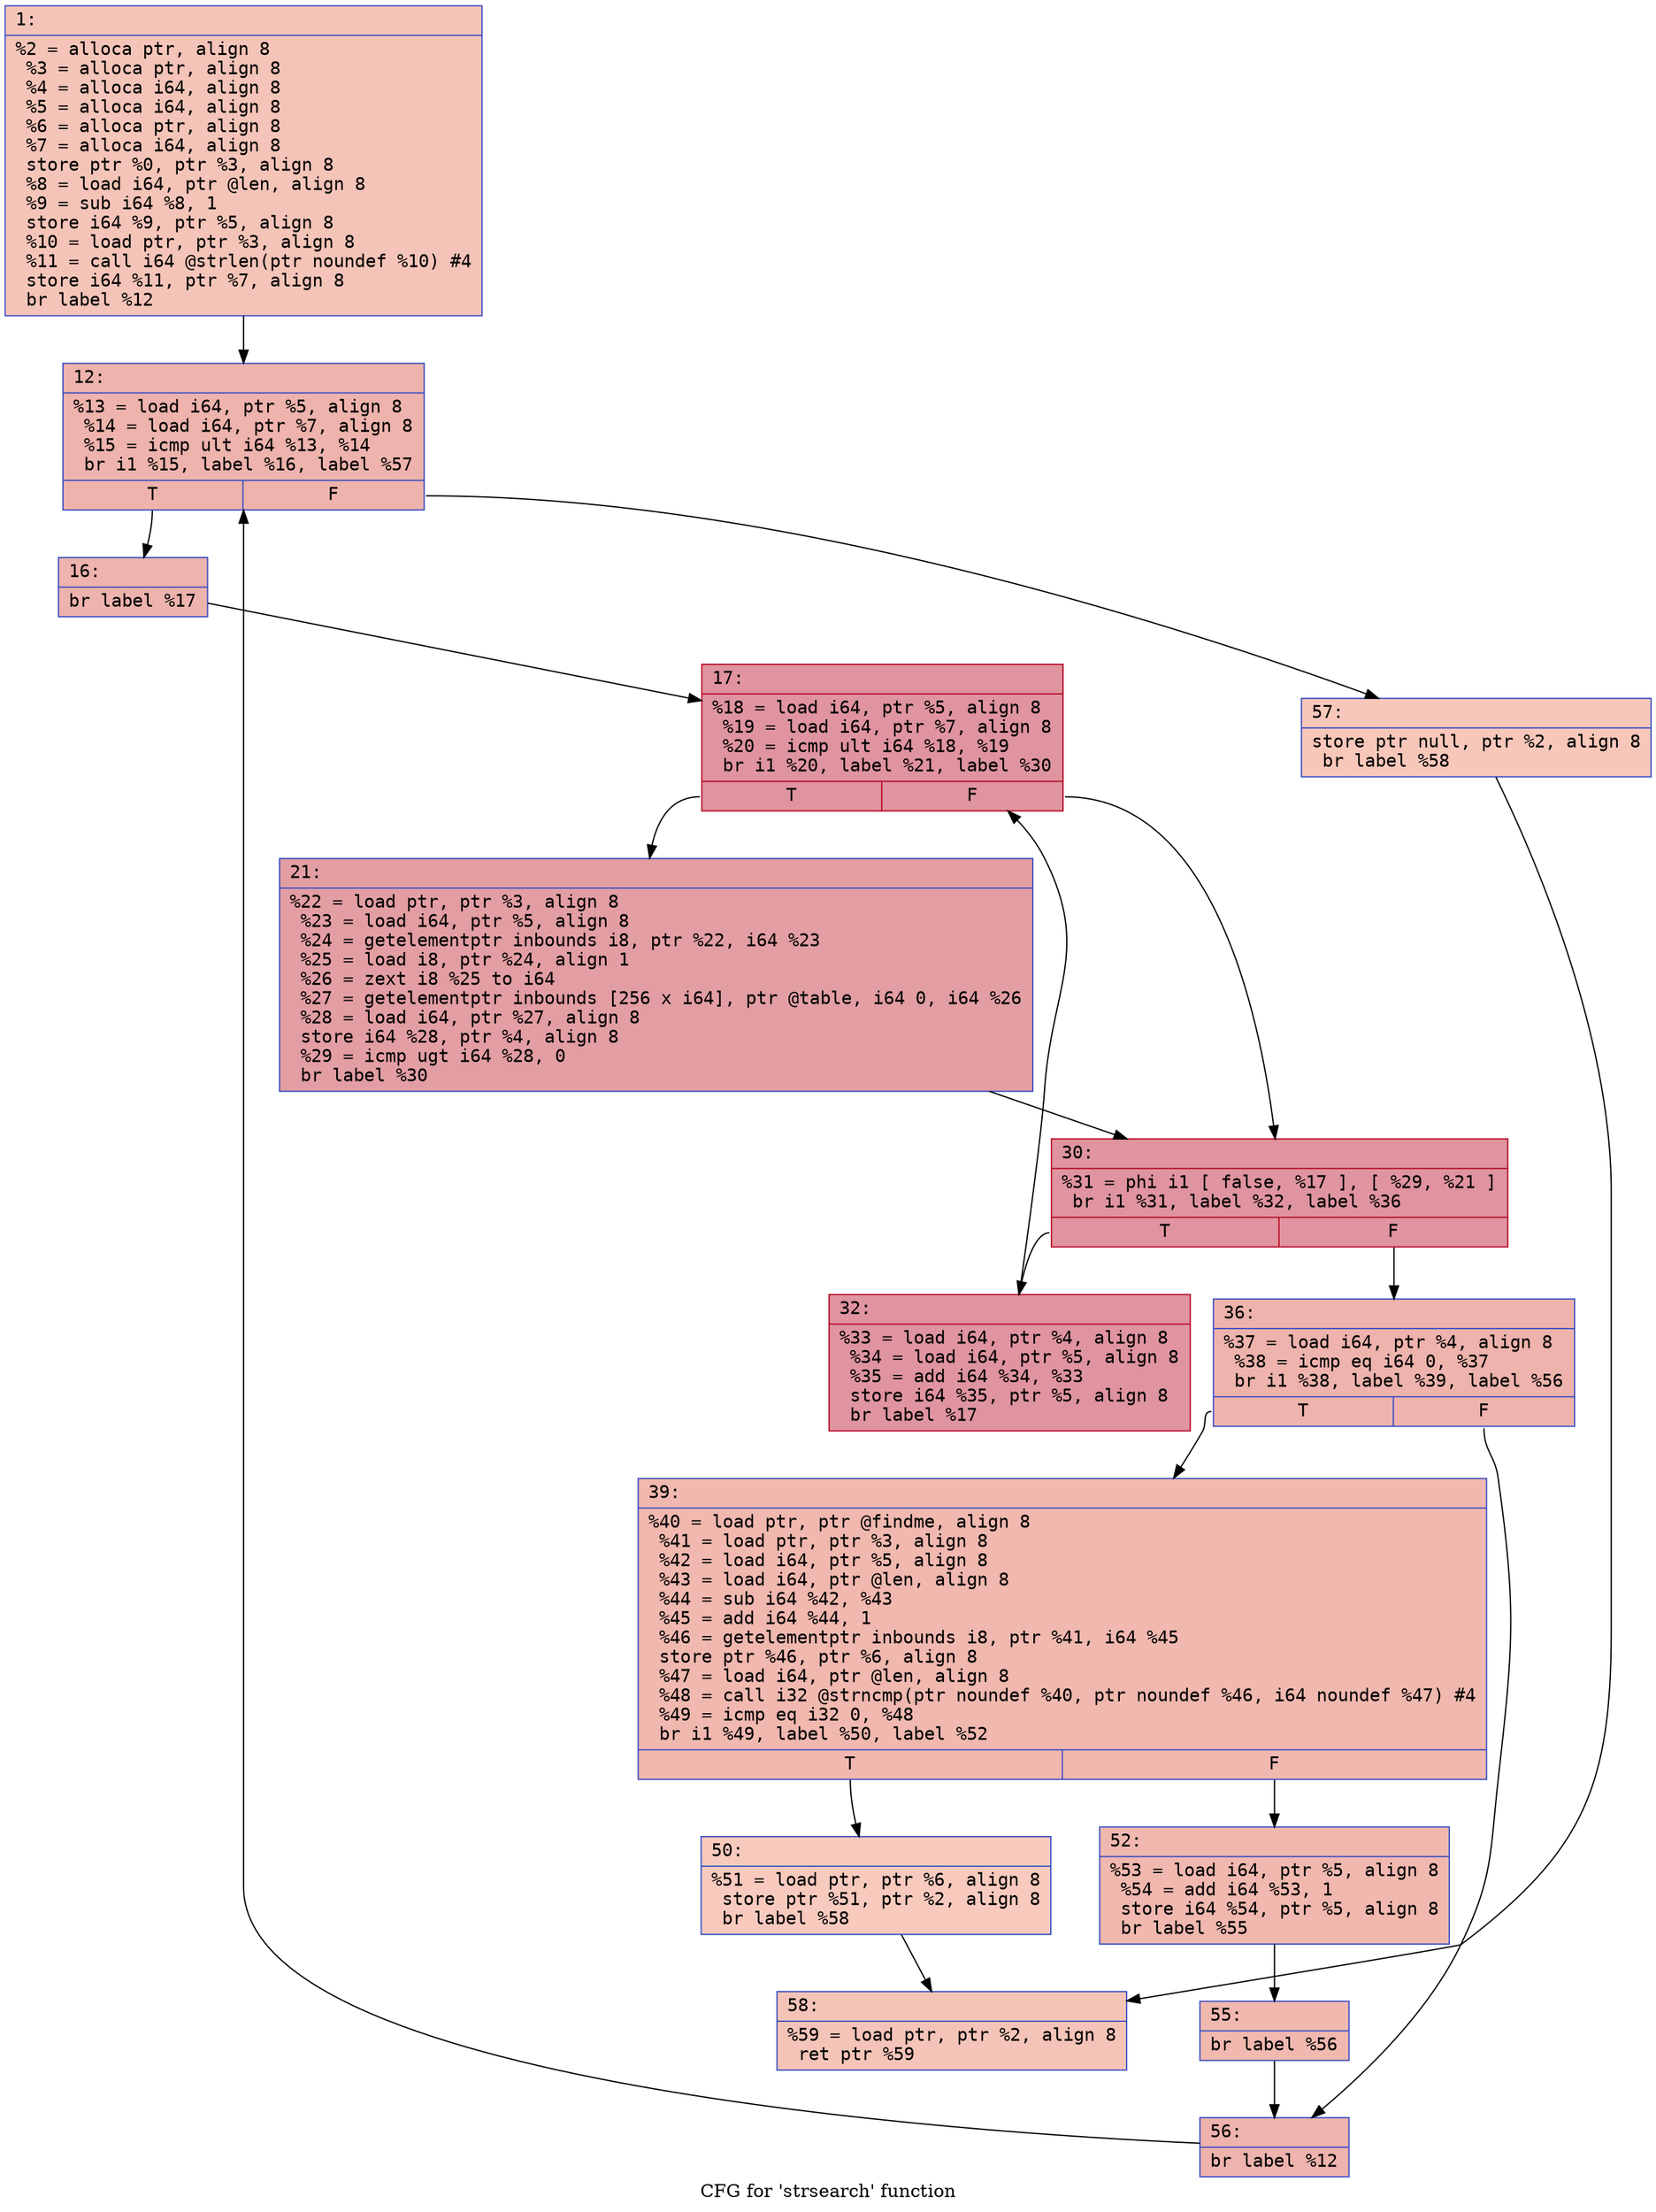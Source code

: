 digraph "CFG for 'strsearch' function" {
	label="CFG for 'strsearch' function";

	Node0x600002aaddb0 [shape=record,color="#3d50c3ff", style=filled, fillcolor="#e97a5f70" fontname="Courier",label="{1:\l|  %2 = alloca ptr, align 8\l  %3 = alloca ptr, align 8\l  %4 = alloca i64, align 8\l  %5 = alloca i64, align 8\l  %6 = alloca ptr, align 8\l  %7 = alloca i64, align 8\l  store ptr %0, ptr %3, align 8\l  %8 = load i64, ptr @len, align 8\l  %9 = sub i64 %8, 1\l  store i64 %9, ptr %5, align 8\l  %10 = load ptr, ptr %3, align 8\l  %11 = call i64 @strlen(ptr noundef %10) #4\l  store i64 %11, ptr %7, align 8\l  br label %12\l}"];
	Node0x600002aaddb0 -> Node0x600002aae170[tooltip="1 -> 12\nProbability 100.00%" ];
	Node0x600002aae170 [shape=record,color="#3d50c3ff", style=filled, fillcolor="#d6524470" fontname="Courier",label="{12:\l|  %13 = load i64, ptr %5, align 8\l  %14 = load i64, ptr %7, align 8\l  %15 = icmp ult i64 %13, %14\l  br i1 %15, label %16, label %57\l|{<s0>T|<s1>F}}"];
	Node0x600002aae170:s0 -> Node0x600002aae1c0[tooltip="12 -> 16\nProbability 96.88%" ];
	Node0x600002aae170:s1 -> Node0x600002aae530[tooltip="12 -> 57\nProbability 3.12%" ];
	Node0x600002aae1c0 [shape=record,color="#3d50c3ff", style=filled, fillcolor="#d6524470" fontname="Courier",label="{16:\l|  br label %17\l}"];
	Node0x600002aae1c0 -> Node0x600002aae210[tooltip="16 -> 17\nProbability 100.00%" ];
	Node0x600002aae210 [shape=record,color="#b70d28ff", style=filled, fillcolor="#b70d2870" fontname="Courier",label="{17:\l|  %18 = load i64, ptr %5, align 8\l  %19 = load i64, ptr %7, align 8\l  %20 = icmp ult i64 %18, %19\l  br i1 %20, label %21, label %30\l|{<s0>T|<s1>F}}"];
	Node0x600002aae210:s0 -> Node0x600002aae260[tooltip="17 -> 21\nProbability 50.00%" ];
	Node0x600002aae210:s1 -> Node0x600002aae2b0[tooltip="17 -> 30\nProbability 50.00%" ];
	Node0x600002aae260 [shape=record,color="#3d50c3ff", style=filled, fillcolor="#be242e70" fontname="Courier",label="{21:\l|  %22 = load ptr, ptr %3, align 8\l  %23 = load i64, ptr %5, align 8\l  %24 = getelementptr inbounds i8, ptr %22, i64 %23\l  %25 = load i8, ptr %24, align 1\l  %26 = zext i8 %25 to i64\l  %27 = getelementptr inbounds [256 x i64], ptr @table, i64 0, i64 %26\l  %28 = load i64, ptr %27, align 8\l  store i64 %28, ptr %4, align 8\l  %29 = icmp ugt i64 %28, 0\l  br label %30\l}"];
	Node0x600002aae260 -> Node0x600002aae2b0[tooltip="21 -> 30\nProbability 100.00%" ];
	Node0x600002aae2b0 [shape=record,color="#b70d28ff", style=filled, fillcolor="#b70d2870" fontname="Courier",label="{30:\l|  %31 = phi i1 [ false, %17 ], [ %29, %21 ]\l  br i1 %31, label %32, label %36\l|{<s0>T|<s1>F}}"];
	Node0x600002aae2b0:s0 -> Node0x600002aae300[tooltip="30 -> 32\nProbability 96.88%" ];
	Node0x600002aae2b0:s1 -> Node0x600002aae350[tooltip="30 -> 36\nProbability 3.12%" ];
	Node0x600002aae300 [shape=record,color="#b70d28ff", style=filled, fillcolor="#b70d2870" fontname="Courier",label="{32:\l|  %33 = load i64, ptr %4, align 8\l  %34 = load i64, ptr %5, align 8\l  %35 = add i64 %34, %33\l  store i64 %35, ptr %5, align 8\l  br label %17\l}"];
	Node0x600002aae300 -> Node0x600002aae210[tooltip="32 -> 17\nProbability 100.00%" ];
	Node0x600002aae350 [shape=record,color="#3d50c3ff", style=filled, fillcolor="#d6524470" fontname="Courier",label="{36:\l|  %37 = load i64, ptr %4, align 8\l  %38 = icmp eq i64 0, %37\l  br i1 %38, label %39, label %56\l|{<s0>T|<s1>F}}"];
	Node0x600002aae350:s0 -> Node0x600002aae3a0[tooltip="36 -> 39\nProbability 50.00%" ];
	Node0x600002aae350:s1 -> Node0x600002aae4e0[tooltip="36 -> 56\nProbability 50.00%" ];
	Node0x600002aae3a0 [shape=record,color="#3d50c3ff", style=filled, fillcolor="#dc5d4a70" fontname="Courier",label="{39:\l|  %40 = load ptr, ptr @findme, align 8\l  %41 = load ptr, ptr %3, align 8\l  %42 = load i64, ptr %5, align 8\l  %43 = load i64, ptr @len, align 8\l  %44 = sub i64 %42, %43\l  %45 = add i64 %44, 1\l  %46 = getelementptr inbounds i8, ptr %41, i64 %45\l  store ptr %46, ptr %6, align 8\l  %47 = load i64, ptr @len, align 8\l  %48 = call i32 @strncmp(ptr noundef %40, ptr noundef %46, i64 noundef %47) #4\l  %49 = icmp eq i32 0, %48\l  br i1 %49, label %50, label %52\l|{<s0>T|<s1>F}}"];
	Node0x600002aae3a0:s0 -> Node0x600002aae3f0[tooltip="39 -> 50\nProbability 3.12%" ];
	Node0x600002aae3a0:s1 -> Node0x600002aae440[tooltip="39 -> 52\nProbability 96.88%" ];
	Node0x600002aae3f0 [shape=record,color="#3d50c3ff", style=filled, fillcolor="#ef886b70" fontname="Courier",label="{50:\l|  %51 = load ptr, ptr %6, align 8\l  store ptr %51, ptr %2, align 8\l  br label %58\l}"];
	Node0x600002aae3f0 -> Node0x600002aae580[tooltip="50 -> 58\nProbability 100.00%" ];
	Node0x600002aae440 [shape=record,color="#3d50c3ff", style=filled, fillcolor="#dc5d4a70" fontname="Courier",label="{52:\l|  %53 = load i64, ptr %5, align 8\l  %54 = add i64 %53, 1\l  store i64 %54, ptr %5, align 8\l  br label %55\l}"];
	Node0x600002aae440 -> Node0x600002aae490[tooltip="52 -> 55\nProbability 100.00%" ];
	Node0x600002aae490 [shape=record,color="#3d50c3ff", style=filled, fillcolor="#dc5d4a70" fontname="Courier",label="{55:\l|  br label %56\l}"];
	Node0x600002aae490 -> Node0x600002aae4e0[tooltip="55 -> 56\nProbability 100.00%" ];
	Node0x600002aae4e0 [shape=record,color="#3d50c3ff", style=filled, fillcolor="#d6524470" fontname="Courier",label="{56:\l|  br label %12\l}"];
	Node0x600002aae4e0 -> Node0x600002aae170[tooltip="56 -> 12\nProbability 100.00%" ];
	Node0x600002aae530 [shape=record,color="#3d50c3ff", style=filled, fillcolor="#ec7f6370" fontname="Courier",label="{57:\l|  store ptr null, ptr %2, align 8\l  br label %58\l}"];
	Node0x600002aae530 -> Node0x600002aae580[tooltip="57 -> 58\nProbability 100.00%" ];
	Node0x600002aae580 [shape=record,color="#3d50c3ff", style=filled, fillcolor="#e97a5f70" fontname="Courier",label="{58:\l|  %59 = load ptr, ptr %2, align 8\l  ret ptr %59\l}"];
}
